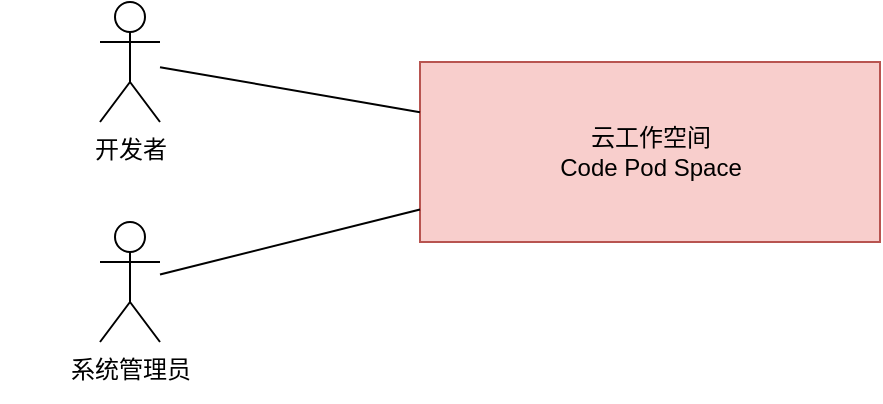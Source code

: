 <mxfile>
    <diagram id="qIa3STP4dFM9xJyBpKSl" name="系统上下文图">
        <mxGraphModel dx="1086" dy="689" grid="1" gridSize="10" guides="1" tooltips="1" connect="1" arrows="1" fold="1" page="1" pageScale="1" pageWidth="827" pageHeight="1169" math="0" shadow="0">
            <root>
                <mxCell id="0"/>
                <mxCell id="1" parent="0"/>
                <mxCell id="2" value="云工作空间&lt;br&gt;Code Pod Space" style="html=1;fillColor=#f8cecc;strokeColor=#b85450;" parent="1" vertex="1">
                    <mxGeometry x="260" y="300" width="230" height="90" as="geometry"/>
                </mxCell>
                <mxCell id="22" value="" style="group" parent="1" vertex="1" connectable="0">
                    <mxGeometry x="50" y="330" width="130" height="140" as="geometry"/>
                </mxCell>
                <mxCell id="5" value="系统管理员" style="shape=umlActor;verticalLabelPosition=bottom;verticalAlign=top;html=1;" parent="22" vertex="1">
                    <mxGeometry x="50" y="50" width="30" height="60" as="geometry"/>
                </mxCell>
                <mxCell id="19" style="edgeStyle=none;html=1;endArrow=none;endFill=0;" parent="1" source="5" target="2" edge="1">
                    <mxGeometry relative="1" as="geometry"/>
                </mxCell>
                <mxCell id="15" style="edgeStyle=none;html=1;endArrow=none;endFill=0;" parent="1" source="4" target="2" edge="1">
                    <mxGeometry relative="1" as="geometry"/>
                </mxCell>
                <mxCell id="4" value="开发者" style="shape=umlActor;verticalLabelPosition=bottom;verticalAlign=top;html=1;" parent="1" vertex="1">
                    <mxGeometry x="100" y="270" width="30" height="60" as="geometry"/>
                </mxCell>
            </root>
        </mxGraphModel>
    </diagram>
</mxfile>